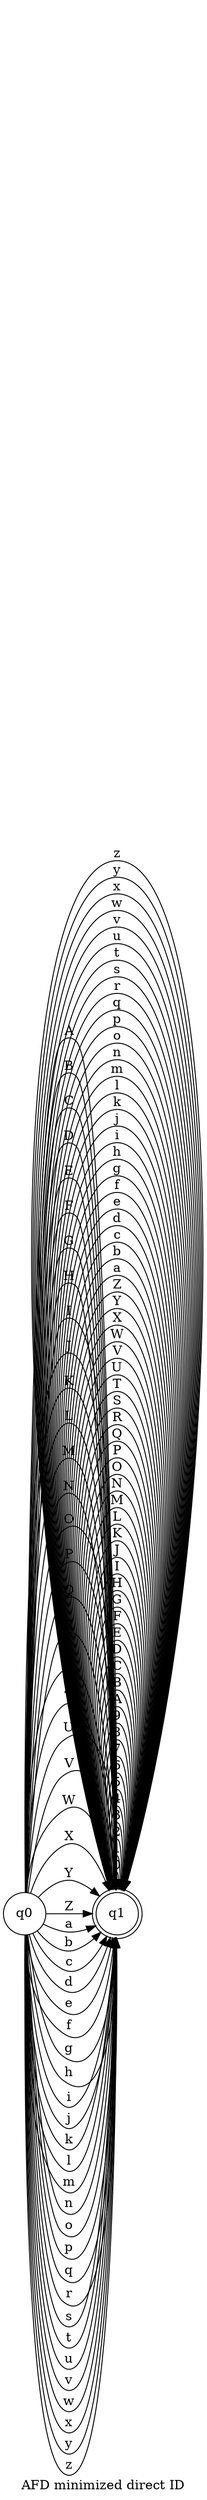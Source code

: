 // AFN
digraph {
	rankdir=LR
	label="AFD minimized direct ID"
	1688050390400 [label=q0 shape=circle]
	1688050389248 [label=q1 shape=doublecircle]
	1688050389248 -> 1688050389248 [label=0]
	1688050389248 -> 1688050389248 [label=1]
	1688050389248 -> 1688050389248 [label=2]
	1688050389248 -> 1688050389248 [label=3]
	1688050389248 -> 1688050389248 [label=4]
	1688050389248 -> 1688050389248 [label=5]
	1688050389248 -> 1688050389248 [label=6]
	1688050389248 -> 1688050389248 [label=7]
	1688050389248 -> 1688050389248 [label=8]
	1688050389248 -> 1688050389248 [label=9]
	1688050389248 -> 1688050389248 [label=A]
	1688050389248 -> 1688050389248 [label=B]
	1688050389248 -> 1688050389248 [label=C]
	1688050389248 -> 1688050389248 [label=D]
	1688050389248 -> 1688050389248 [label=E]
	1688050389248 -> 1688050389248 [label=F]
	1688050389248 -> 1688050389248 [label=G]
	1688050389248 -> 1688050389248 [label=H]
	1688050389248 -> 1688050389248 [label=I]
	1688050389248 -> 1688050389248 [label=J]
	1688050389248 -> 1688050389248 [label=K]
	1688050389248 -> 1688050389248 [label=L]
	1688050389248 -> 1688050389248 [label=M]
	1688050389248 -> 1688050389248 [label=N]
	1688050389248 -> 1688050389248 [label=O]
	1688050389248 -> 1688050389248 [label=P]
	1688050389248 -> 1688050389248 [label=Q]
	1688050389248 -> 1688050389248 [label=R]
	1688050389248 -> 1688050389248 [label=S]
	1688050389248 -> 1688050389248 [label=T]
	1688050389248 -> 1688050389248 [label=U]
	1688050389248 -> 1688050389248 [label=V]
	1688050389248 -> 1688050389248 [label=W]
	1688050389248 -> 1688050389248 [label=X]
	1688050389248 -> 1688050389248 [label=Y]
	1688050389248 -> 1688050389248 [label=Z]
	1688050389248 -> 1688050389248 [label=a]
	1688050389248 -> 1688050389248 [label=b]
	1688050389248 -> 1688050389248 [label=c]
	1688050389248 -> 1688050389248 [label=d]
	1688050389248 -> 1688050389248 [label=e]
	1688050389248 -> 1688050389248 [label=f]
	1688050389248 -> 1688050389248 [label=g]
	1688050389248 -> 1688050389248 [label=h]
	1688050389248 -> 1688050389248 [label=i]
	1688050389248 -> 1688050389248 [label=j]
	1688050389248 -> 1688050389248 [label=k]
	1688050389248 -> 1688050389248 [label=l]
	1688050389248 -> 1688050389248 [label=m]
	1688050389248 -> 1688050389248 [label=n]
	1688050389248 -> 1688050389248 [label=o]
	1688050389248 -> 1688050389248 [label=p]
	1688050389248 -> 1688050389248 [label=q]
	1688050389248 -> 1688050389248 [label=r]
	1688050389248 -> 1688050389248 [label=s]
	1688050389248 -> 1688050389248 [label=t]
	1688050389248 -> 1688050389248 [label=u]
	1688050389248 -> 1688050389248 [label=v]
	1688050389248 -> 1688050389248 [label=w]
	1688050389248 -> 1688050389248 [label=x]
	1688050389248 -> 1688050389248 [label=y]
	1688050389248 -> 1688050389248 [label=z]
	1688050390400 -> 1688050389248 [label=A]
	1688050390400 -> 1688050389248 [label=B]
	1688050390400 -> 1688050389248 [label=C]
	1688050390400 -> 1688050389248 [label=D]
	1688050390400 -> 1688050389248 [label=E]
	1688050390400 -> 1688050389248 [label=F]
	1688050390400 -> 1688050389248 [label=G]
	1688050390400 -> 1688050389248 [label=H]
	1688050390400 -> 1688050389248 [label=I]
	1688050390400 -> 1688050389248 [label=J]
	1688050390400 -> 1688050389248 [label=K]
	1688050390400 -> 1688050389248 [label=L]
	1688050390400 -> 1688050389248 [label=M]
	1688050390400 -> 1688050389248 [label=N]
	1688050390400 -> 1688050389248 [label=O]
	1688050390400 -> 1688050389248 [label=P]
	1688050390400 -> 1688050389248 [label=Q]
	1688050390400 -> 1688050389248 [label=R]
	1688050390400 -> 1688050389248 [label=S]
	1688050390400 -> 1688050389248 [label=T]
	1688050390400 -> 1688050389248 [label=U]
	1688050390400 -> 1688050389248 [label=V]
	1688050390400 -> 1688050389248 [label=W]
	1688050390400 -> 1688050389248 [label=X]
	1688050390400 -> 1688050389248 [label=Y]
	1688050390400 -> 1688050389248 [label=Z]
	1688050390400 -> 1688050389248 [label=a]
	1688050390400 -> 1688050389248 [label=b]
	1688050390400 -> 1688050389248 [label=c]
	1688050390400 -> 1688050389248 [label=d]
	1688050390400 -> 1688050389248 [label=e]
	1688050390400 -> 1688050389248 [label=f]
	1688050390400 -> 1688050389248 [label=g]
	1688050390400 -> 1688050389248 [label=h]
	1688050390400 -> 1688050389248 [label=i]
	1688050390400 -> 1688050389248 [label=j]
	1688050390400 -> 1688050389248 [label=k]
	1688050390400 -> 1688050389248 [label=l]
	1688050390400 -> 1688050389248 [label=m]
	1688050390400 -> 1688050389248 [label=n]
	1688050390400 -> 1688050389248 [label=o]
	1688050390400 -> 1688050389248 [label=p]
	1688050390400 -> 1688050389248 [label=q]
	1688050390400 -> 1688050389248 [label=r]
	1688050390400 -> 1688050389248 [label=s]
	1688050390400 -> 1688050389248 [label=t]
	1688050390400 -> 1688050389248 [label=u]
	1688050390400 -> 1688050389248 [label=v]
	1688050390400 -> 1688050389248 [label=w]
	1688050390400 -> 1688050389248 [label=x]
	1688050390400 -> 1688050389248 [label=y]
	1688050390400 -> 1688050389248 [label=z]
}
